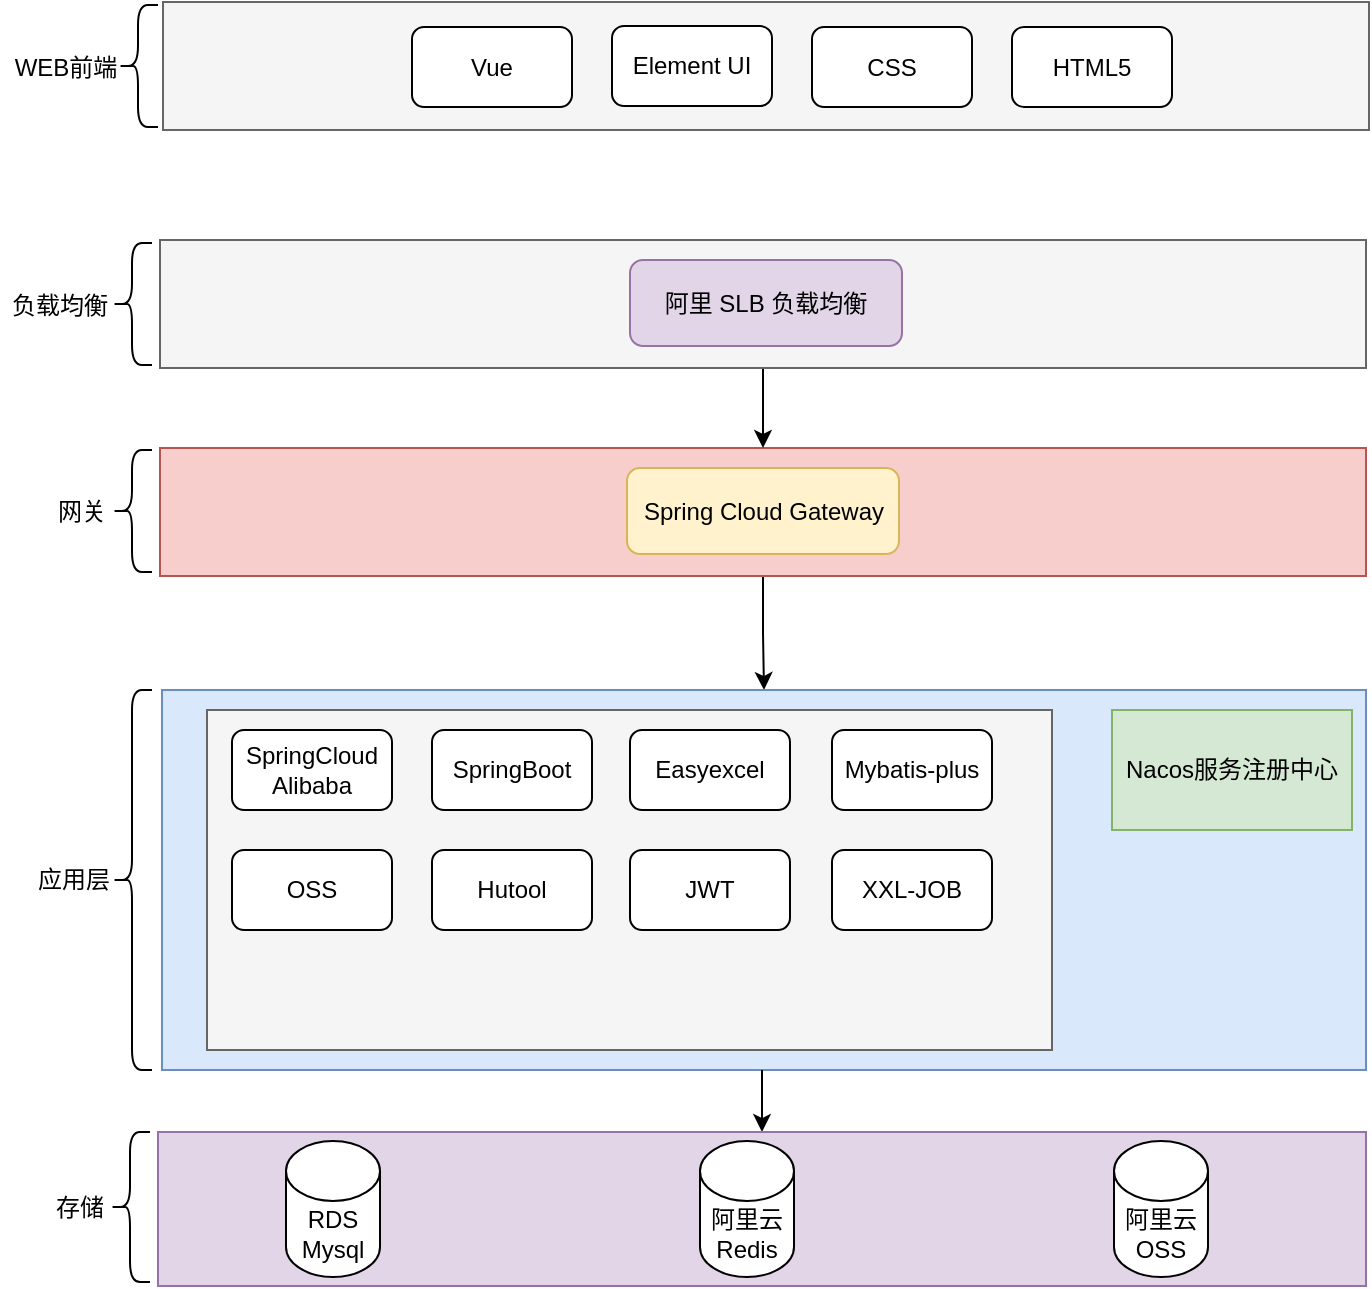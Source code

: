 <mxfile version="20.2.3" type="github">
  <diagram id="u8wVJo2DQlOe6YBrgEo8" name="第 1 页">
    <mxGraphModel dx="1422" dy="1931" grid="1" gridSize="10" guides="1" tooltips="1" connect="1" arrows="1" fold="1" page="1" pageScale="1" pageWidth="827" pageHeight="1169" math="0" shadow="0">
      <root>
        <mxCell id="0" />
        <mxCell id="1" parent="0" />
        <mxCell id="PVqRrBd7mPUw-DmsYHss-14" style="edgeStyle=orthogonalEdgeStyle;rounded=0;orthogonalLoop=1;jettySize=auto;html=1;" parent="1" source="PVqRrBd7mPUw-DmsYHss-1" target="PVqRrBd7mPUw-DmsYHss-13" edge="1">
          <mxGeometry relative="1" as="geometry" />
        </mxCell>
        <mxCell id="PVqRrBd7mPUw-DmsYHss-1" value="" style="rounded=0;whiteSpace=wrap;html=1;fillColor=#f8cecc;strokeColor=#b85450;" parent="1" vertex="1">
          <mxGeometry x="114" y="159" width="603" height="64" as="geometry" />
        </mxCell>
        <mxCell id="PVqRrBd7mPUw-DmsYHss-5" value="网关" style="text;html=1;strokeColor=none;fillColor=none;align=center;verticalAlign=middle;whiteSpace=wrap;rounded=0;" parent="1" vertex="1">
          <mxGeometry x="45" y="176" width="60" height="30" as="geometry" />
        </mxCell>
        <mxCell id="PVqRrBd7mPUw-DmsYHss-6" value="" style="shape=curlyBracket;whiteSpace=wrap;html=1;rounded=1;" parent="1" vertex="1">
          <mxGeometry x="90" y="160" width="20" height="61" as="geometry" />
        </mxCell>
        <mxCell id="PVqRrBd7mPUw-DmsYHss-7" style="edgeStyle=orthogonalEdgeStyle;curved=1;rounded=0;orthogonalLoop=1;jettySize=auto;html=1;entryX=0.5;entryY=0;entryDx=0;entryDy=0;" parent="1" source="PVqRrBd7mPUw-DmsYHss-8" target="PVqRrBd7mPUw-DmsYHss-1" edge="1">
          <mxGeometry relative="1" as="geometry" />
        </mxCell>
        <mxCell id="PVqRrBd7mPUw-DmsYHss-8" value="" style="rounded=0;whiteSpace=wrap;html=1;fillColor=#f5f5f5;strokeColor=#666666;fontColor=#333333;" parent="1" vertex="1">
          <mxGeometry x="114" y="55" width="603" height="64" as="geometry" />
        </mxCell>
        <mxCell id="PVqRrBd7mPUw-DmsYHss-9" value="负载均衡" style="text;html=1;strokeColor=none;fillColor=none;align=center;verticalAlign=middle;whiteSpace=wrap;rounded=0;" parent="1" vertex="1">
          <mxGeometry x="34" y="72.5" width="60" height="30" as="geometry" />
        </mxCell>
        <mxCell id="PVqRrBd7mPUw-DmsYHss-10" value="" style="shape=curlyBracket;whiteSpace=wrap;html=1;rounded=1;" parent="1" vertex="1">
          <mxGeometry x="90" y="56.5" width="20" height="61" as="geometry" />
        </mxCell>
        <mxCell id="PVqRrBd7mPUw-DmsYHss-11" value="Spring Cloud Gateway" style="rounded=1;whiteSpace=wrap;html=1;fillColor=#fff2cc;strokeColor=#d6b656;" parent="1" vertex="1">
          <mxGeometry x="347.5" y="169" width="136" height="43" as="geometry" />
        </mxCell>
        <mxCell id="PVqRrBd7mPUw-DmsYHss-12" value="阿里 SLB 负载均衡" style="rounded=1;whiteSpace=wrap;html=1;fillColor=#e1d5e7;strokeColor=#9673a6;" parent="1" vertex="1">
          <mxGeometry x="349" y="65" width="136" height="43" as="geometry" />
        </mxCell>
        <mxCell id="PVqRrBd7mPUw-DmsYHss-13" value="" style="rounded=0;whiteSpace=wrap;html=1;fillColor=#dae8fc;strokeColor=#6c8ebf;" parent="1" vertex="1">
          <mxGeometry x="115" y="280" width="602" height="190" as="geometry" />
        </mxCell>
        <mxCell id="PVqRrBd7mPUw-DmsYHss-16" value="" style="rounded=0;whiteSpace=wrap;html=1;fillColor=#f5f5f5;fontColor=#333333;strokeColor=#666666;" parent="1" vertex="1">
          <mxGeometry x="137.5" y="290" width="422.5" height="170" as="geometry" />
        </mxCell>
        <mxCell id="PVqRrBd7mPUw-DmsYHss-17" value="Nacos服务注册中心" style="rounded=0;whiteSpace=wrap;html=1;fillColor=#d5e8d4;strokeColor=#82b366;" parent="1" vertex="1">
          <mxGeometry x="590" y="290" width="120" height="60" as="geometry" />
        </mxCell>
        <mxCell id="PVqRrBd7mPUw-DmsYHss-18" value="SpringCloud Alibaba" style="rounded=1;whiteSpace=wrap;html=1;" parent="1" vertex="1">
          <mxGeometry x="150" y="300" width="80" height="40" as="geometry" />
        </mxCell>
        <mxCell id="PVqRrBd7mPUw-DmsYHss-19" value="Mybatis-plus" style="rounded=1;whiteSpace=wrap;html=1;" parent="1" vertex="1">
          <mxGeometry x="450" y="300" width="80" height="40" as="geometry" />
        </mxCell>
        <mxCell id="PVqRrBd7mPUw-DmsYHss-20" value="Easyexcel" style="rounded=1;whiteSpace=wrap;html=1;" parent="1" vertex="1">
          <mxGeometry x="349" y="300" width="80" height="40" as="geometry" />
        </mxCell>
        <mxCell id="PVqRrBd7mPUw-DmsYHss-21" value="SpringBoot" style="rounded=1;whiteSpace=wrap;html=1;" parent="1" vertex="1">
          <mxGeometry x="250" y="300" width="80" height="40" as="geometry" />
        </mxCell>
        <mxCell id="PVqRrBd7mPUw-DmsYHss-22" value="OSS" style="rounded=1;whiteSpace=wrap;html=1;" parent="1" vertex="1">
          <mxGeometry x="150" y="360" width="80" height="40" as="geometry" />
        </mxCell>
        <mxCell id="PVqRrBd7mPUw-DmsYHss-23" value="Hutool" style="rounded=1;whiteSpace=wrap;html=1;" parent="1" vertex="1">
          <mxGeometry x="250" y="360" width="80" height="40" as="geometry" />
        </mxCell>
        <mxCell id="PVqRrBd7mPUw-DmsYHss-24" value="JWT" style="rounded=1;whiteSpace=wrap;html=1;" parent="1" vertex="1">
          <mxGeometry x="349" y="360" width="80" height="40" as="geometry" />
        </mxCell>
        <mxCell id="PVqRrBd7mPUw-DmsYHss-25" value="XXL-JOB" style="rounded=1;whiteSpace=wrap;html=1;" parent="1" vertex="1">
          <mxGeometry x="450" y="360" width="80" height="40" as="geometry" />
        </mxCell>
        <mxCell id="PVqRrBd7mPUw-DmsYHss-27" value="应用层" style="text;html=1;strokeColor=none;fillColor=none;align=center;verticalAlign=middle;whiteSpace=wrap;rounded=0;" parent="1" vertex="1">
          <mxGeometry x="41" y="360" width="60" height="30" as="geometry" />
        </mxCell>
        <mxCell id="PVqRrBd7mPUw-DmsYHss-28" value="" style="shape=curlyBracket;whiteSpace=wrap;html=1;rounded=1;" parent="1" vertex="1">
          <mxGeometry x="90" y="280" width="20" height="190" as="geometry" />
        </mxCell>
        <mxCell id="hQAY4YPMy0V7uSDmqReH-1" style="edgeStyle=orthogonalEdgeStyle;curved=1;rounded=0;orthogonalLoop=1;jettySize=auto;html=1;entryX=0.5;entryY=0;entryDx=0;entryDy=0;" edge="1" parent="1" target="hQAY4YPMy0V7uSDmqReH-2">
          <mxGeometry relative="1" as="geometry">
            <mxPoint x="415" y="470" as="sourcePoint" />
          </mxGeometry>
        </mxCell>
        <mxCell id="hQAY4YPMy0V7uSDmqReH-2" value="" style="rounded=0;whiteSpace=wrap;html=1;fillColor=#e1d5e7;strokeColor=#9673a6;" vertex="1" parent="1">
          <mxGeometry x="113" y="501" width="604" height="77" as="geometry" />
        </mxCell>
        <mxCell id="hQAY4YPMy0V7uSDmqReH-3" value="RDS Mysql" style="shape=cylinder3;whiteSpace=wrap;html=1;boundedLbl=1;backgroundOutline=1;size=15;rounded=0;" vertex="1" parent="1">
          <mxGeometry x="177" y="505.5" width="47" height="68" as="geometry" />
        </mxCell>
        <mxCell id="hQAY4YPMy0V7uSDmqReH-4" value="阿里云Redis" style="shape=cylinder3;whiteSpace=wrap;html=1;boundedLbl=1;backgroundOutline=1;size=15;rounded=0;" vertex="1" parent="1">
          <mxGeometry x="384" y="505.5" width="47" height="68" as="geometry" />
        </mxCell>
        <mxCell id="hQAY4YPMy0V7uSDmqReH-5" value="存储" style="text;html=1;strokeColor=none;fillColor=none;align=center;verticalAlign=middle;whiteSpace=wrap;rounded=0;" vertex="1" parent="1">
          <mxGeometry x="44" y="523.5" width="60" height="30" as="geometry" />
        </mxCell>
        <mxCell id="hQAY4YPMy0V7uSDmqReH-6" value="" style="shape=curlyBracket;whiteSpace=wrap;html=1;rounded=1;" vertex="1" parent="1">
          <mxGeometry x="89" y="501" width="20" height="75" as="geometry" />
        </mxCell>
        <mxCell id="hQAY4YPMy0V7uSDmqReH-7" value="阿里云OSS" style="shape=cylinder3;whiteSpace=wrap;html=1;boundedLbl=1;backgroundOutline=1;size=15;rounded=0;" vertex="1" parent="1">
          <mxGeometry x="591" y="505.5" width="47" height="68" as="geometry" />
        </mxCell>
        <mxCell id="hQAY4YPMy0V7uSDmqReH-8" value="" style="rounded=0;whiteSpace=wrap;html=1;fillColor=#f5f5f5;strokeColor=#666666;fontColor=#333333;" vertex="1" parent="1">
          <mxGeometry x="115.5" y="-64" width="603" height="64" as="geometry" />
        </mxCell>
        <mxCell id="hQAY4YPMy0V7uSDmqReH-9" value="WEB前端" style="text;html=1;strokeColor=none;fillColor=none;align=center;verticalAlign=middle;whiteSpace=wrap;rounded=0;" vertex="1" parent="1">
          <mxGeometry x="37" y="-46.5" width="60" height="30" as="geometry" />
        </mxCell>
        <mxCell id="hQAY4YPMy0V7uSDmqReH-10" value="" style="shape=curlyBracket;whiteSpace=wrap;html=1;rounded=1;" vertex="1" parent="1">
          <mxGeometry x="93" y="-62.5" width="20" height="61" as="geometry" />
        </mxCell>
        <mxCell id="hQAY4YPMy0V7uSDmqReH-11" value="Vue" style="rounded=1;whiteSpace=wrap;html=1;" vertex="1" parent="1">
          <mxGeometry x="240" y="-51.5" width="80" height="40" as="geometry" />
        </mxCell>
        <mxCell id="hQAY4YPMy0V7uSDmqReH-12" value="Element UI" style="rounded=1;whiteSpace=wrap;html=1;" vertex="1" parent="1">
          <mxGeometry x="340" y="-52" width="80" height="40" as="geometry" />
        </mxCell>
        <mxCell id="hQAY4YPMy0V7uSDmqReH-13" value="CSS" style="rounded=1;whiteSpace=wrap;html=1;" vertex="1" parent="1">
          <mxGeometry x="440" y="-51.5" width="80" height="40" as="geometry" />
        </mxCell>
        <mxCell id="hQAY4YPMy0V7uSDmqReH-14" value="HTML5" style="rounded=1;whiteSpace=wrap;html=1;" vertex="1" parent="1">
          <mxGeometry x="540" y="-51.5" width="80" height="40" as="geometry" />
        </mxCell>
      </root>
    </mxGraphModel>
  </diagram>
</mxfile>
